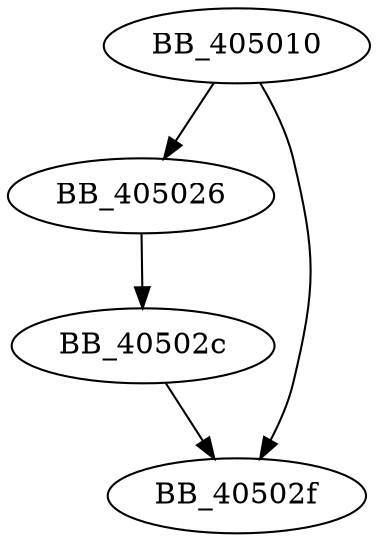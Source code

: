 DiGraph sub_405010{
BB_405010->BB_405026
BB_405010->BB_40502f
BB_405026->BB_40502c
BB_40502c->BB_40502f
}
